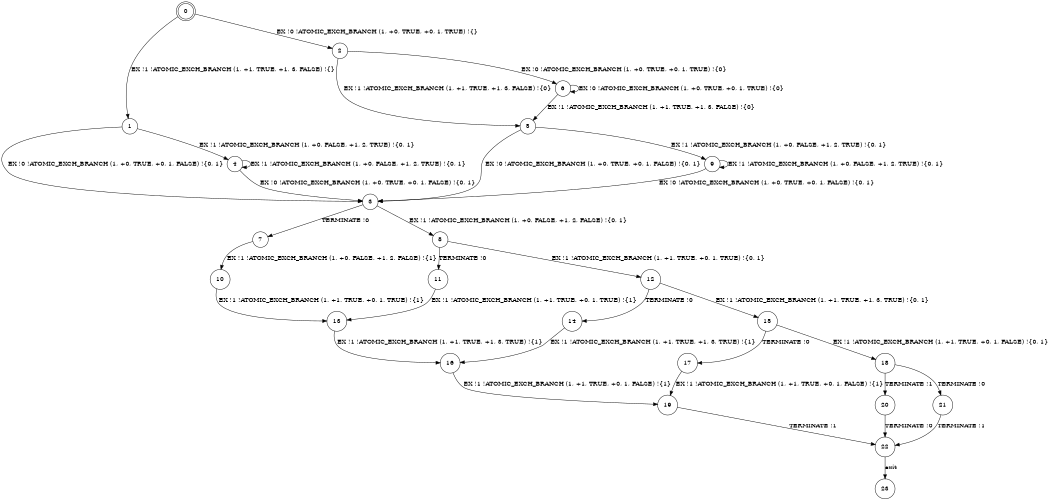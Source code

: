 digraph BCG {
size = "7, 10.5";
center = TRUE;
node [shape = circle];
0 [peripheries = 2];
0 -> 1 [label = "EX !1 !ATOMIC_EXCH_BRANCH (1, +1, TRUE, +1, 3, FALSE) !{}"];
0 -> 2 [label = "EX !0 !ATOMIC_EXCH_BRANCH (1, +0, TRUE, +0, 1, TRUE) !{}"];
1 -> 3 [label = "EX !0 !ATOMIC_EXCH_BRANCH (1, +0, TRUE, +0, 1, FALSE) !{0, 1}"];
1 -> 4 [label = "EX !1 !ATOMIC_EXCH_BRANCH (1, +0, FALSE, +1, 2, TRUE) !{0, 1}"];
2 -> 5 [label = "EX !1 !ATOMIC_EXCH_BRANCH (1, +1, TRUE, +1, 3, FALSE) !{0}"];
2 -> 6 [label = "EX !0 !ATOMIC_EXCH_BRANCH (1, +0, TRUE, +0, 1, TRUE) !{0}"];
3 -> 7 [label = "TERMINATE !0"];
3 -> 8 [label = "EX !1 !ATOMIC_EXCH_BRANCH (1, +0, FALSE, +1, 2, FALSE) !{0, 1}"];
4 -> 3 [label = "EX !0 !ATOMIC_EXCH_BRANCH (1, +0, TRUE, +0, 1, FALSE) !{0, 1}"];
4 -> 4 [label = "EX !1 !ATOMIC_EXCH_BRANCH (1, +0, FALSE, +1, 2, TRUE) !{0, 1}"];
5 -> 9 [label = "EX !1 !ATOMIC_EXCH_BRANCH (1, +0, FALSE, +1, 2, TRUE) !{0, 1}"];
5 -> 3 [label = "EX !0 !ATOMIC_EXCH_BRANCH (1, +0, TRUE, +0, 1, FALSE) !{0, 1}"];
6 -> 5 [label = "EX !1 !ATOMIC_EXCH_BRANCH (1, +1, TRUE, +1, 3, FALSE) !{0}"];
6 -> 6 [label = "EX !0 !ATOMIC_EXCH_BRANCH (1, +0, TRUE, +0, 1, TRUE) !{0}"];
7 -> 10 [label = "EX !1 !ATOMIC_EXCH_BRANCH (1, +0, FALSE, +1, 2, FALSE) !{1}"];
8 -> 11 [label = "TERMINATE !0"];
8 -> 12 [label = "EX !1 !ATOMIC_EXCH_BRANCH (1, +1, TRUE, +0, 1, TRUE) !{0, 1}"];
9 -> 9 [label = "EX !1 !ATOMIC_EXCH_BRANCH (1, +0, FALSE, +1, 2, TRUE) !{0, 1}"];
9 -> 3 [label = "EX !0 !ATOMIC_EXCH_BRANCH (1, +0, TRUE, +0, 1, FALSE) !{0, 1}"];
10 -> 13 [label = "EX !1 !ATOMIC_EXCH_BRANCH (1, +1, TRUE, +0, 1, TRUE) !{1}"];
11 -> 13 [label = "EX !1 !ATOMIC_EXCH_BRANCH (1, +1, TRUE, +0, 1, TRUE) !{1}"];
12 -> 14 [label = "TERMINATE !0"];
12 -> 15 [label = "EX !1 !ATOMIC_EXCH_BRANCH (1, +1, TRUE, +1, 3, TRUE) !{0, 1}"];
13 -> 16 [label = "EX !1 !ATOMIC_EXCH_BRANCH (1, +1, TRUE, +1, 3, TRUE) !{1}"];
14 -> 16 [label = "EX !1 !ATOMIC_EXCH_BRANCH (1, +1, TRUE, +1, 3, TRUE) !{1}"];
15 -> 17 [label = "TERMINATE !0"];
15 -> 18 [label = "EX !1 !ATOMIC_EXCH_BRANCH (1, +1, TRUE, +0, 1, FALSE) !{0, 1}"];
16 -> 19 [label = "EX !1 !ATOMIC_EXCH_BRANCH (1, +1, TRUE, +0, 1, FALSE) !{1}"];
17 -> 19 [label = "EX !1 !ATOMIC_EXCH_BRANCH (1, +1, TRUE, +0, 1, FALSE) !{1}"];
18 -> 20 [label = "TERMINATE !1"];
18 -> 21 [label = "TERMINATE !0"];
19 -> 22 [label = "TERMINATE !1"];
20 -> 22 [label = "TERMINATE !0"];
21 -> 22 [label = "TERMINATE !1"];
22 -> 23 [label = "exit"];
}

